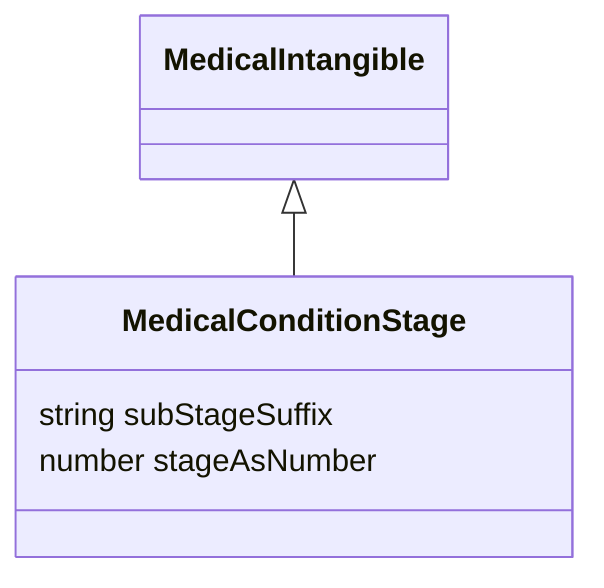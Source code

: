 classDiagram
  

MedicalIntangible <|-- MedicalConditionStage
class MedicalConditionStage {

  string subStageSuffix
  number stageAsNumber

}